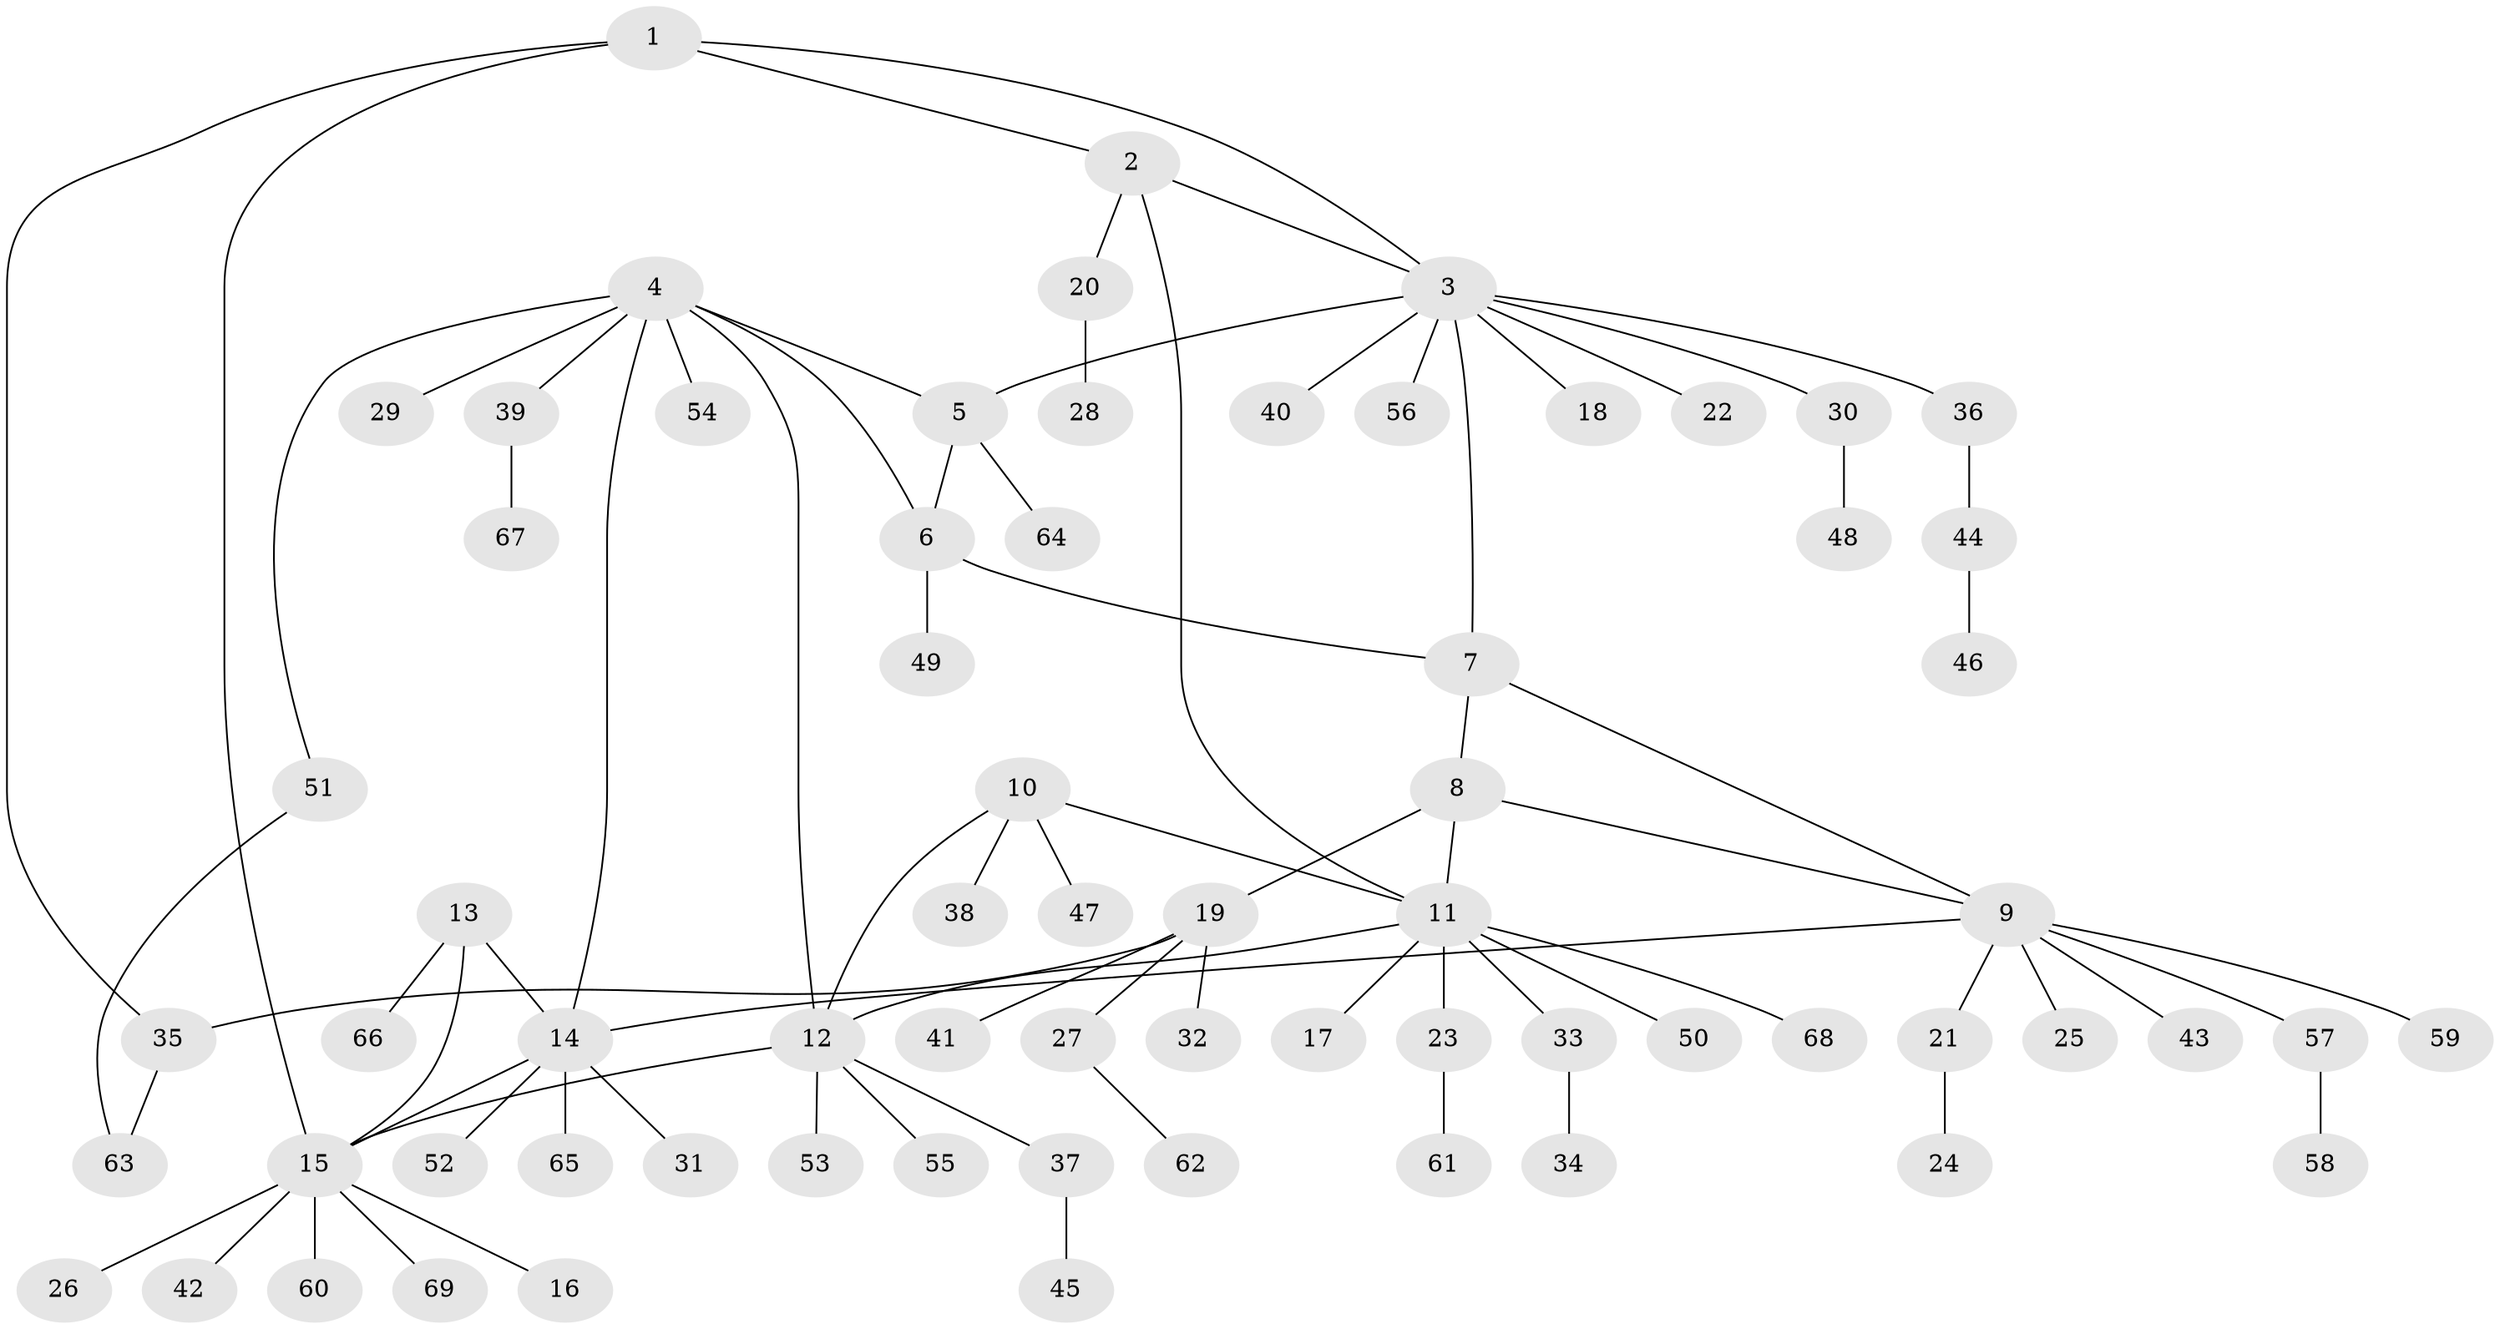 // coarse degree distribution, {5: 0.14285714285714285, 1: 0.5357142857142857, 2: 0.07142857142857142, 7: 0.07142857142857142, 4: 0.03571428571428571, 3: 0.10714285714285714, 6: 0.03571428571428571}
// Generated by graph-tools (version 1.1) at 2025/37/03/04/25 23:37:43]
// undirected, 69 vertices, 81 edges
graph export_dot {
  node [color=gray90,style=filled];
  1;
  2;
  3;
  4;
  5;
  6;
  7;
  8;
  9;
  10;
  11;
  12;
  13;
  14;
  15;
  16;
  17;
  18;
  19;
  20;
  21;
  22;
  23;
  24;
  25;
  26;
  27;
  28;
  29;
  30;
  31;
  32;
  33;
  34;
  35;
  36;
  37;
  38;
  39;
  40;
  41;
  42;
  43;
  44;
  45;
  46;
  47;
  48;
  49;
  50;
  51;
  52;
  53;
  54;
  55;
  56;
  57;
  58;
  59;
  60;
  61;
  62;
  63;
  64;
  65;
  66;
  67;
  68;
  69;
  1 -- 2;
  1 -- 3;
  1 -- 15;
  1 -- 35;
  2 -- 3;
  2 -- 11;
  2 -- 20;
  3 -- 5;
  3 -- 7;
  3 -- 18;
  3 -- 22;
  3 -- 30;
  3 -- 36;
  3 -- 40;
  3 -- 56;
  4 -- 5;
  4 -- 6;
  4 -- 12;
  4 -- 14;
  4 -- 29;
  4 -- 39;
  4 -- 51;
  4 -- 54;
  5 -- 6;
  5 -- 64;
  6 -- 7;
  6 -- 49;
  7 -- 8;
  7 -- 9;
  8 -- 9;
  8 -- 11;
  8 -- 19;
  9 -- 14;
  9 -- 21;
  9 -- 25;
  9 -- 43;
  9 -- 57;
  9 -- 59;
  10 -- 11;
  10 -- 12;
  10 -- 38;
  10 -- 47;
  11 -- 12;
  11 -- 17;
  11 -- 23;
  11 -- 33;
  11 -- 50;
  11 -- 68;
  12 -- 15;
  12 -- 37;
  12 -- 53;
  12 -- 55;
  13 -- 14;
  13 -- 15;
  13 -- 66;
  14 -- 15;
  14 -- 31;
  14 -- 52;
  14 -- 65;
  15 -- 16;
  15 -- 26;
  15 -- 42;
  15 -- 60;
  15 -- 69;
  19 -- 27;
  19 -- 32;
  19 -- 35;
  19 -- 41;
  20 -- 28;
  21 -- 24;
  23 -- 61;
  27 -- 62;
  30 -- 48;
  33 -- 34;
  35 -- 63;
  36 -- 44;
  37 -- 45;
  39 -- 67;
  44 -- 46;
  51 -- 63;
  57 -- 58;
}
